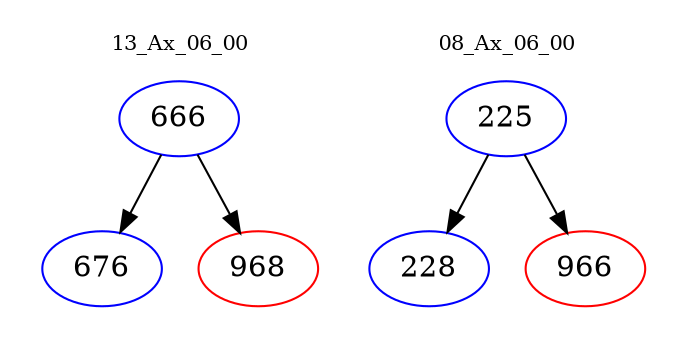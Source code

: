 digraph{
subgraph cluster_0 {
color = white
label = "13_Ax_06_00";
fontsize=10;
T0_666 [label="666", color="blue"]
T0_666 -> T0_676 [color="black"]
T0_676 [label="676", color="blue"]
T0_666 -> T0_968 [color="black"]
T0_968 [label="968", color="red"]
}
subgraph cluster_1 {
color = white
label = "08_Ax_06_00";
fontsize=10;
T1_225 [label="225", color="blue"]
T1_225 -> T1_228 [color="black"]
T1_228 [label="228", color="blue"]
T1_225 -> T1_966 [color="black"]
T1_966 [label="966", color="red"]
}
}
